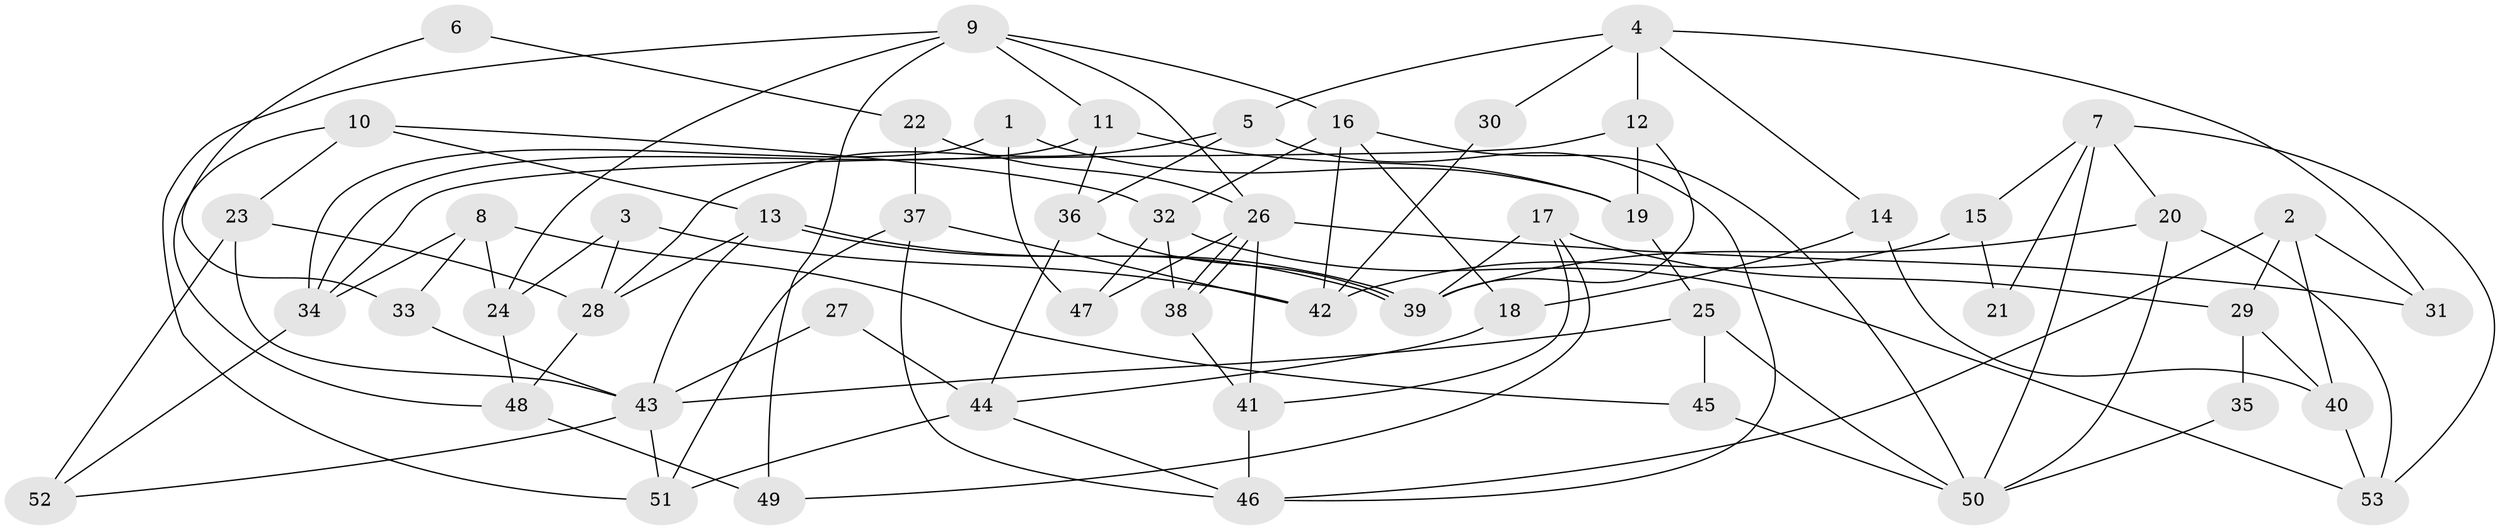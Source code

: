 // Generated by graph-tools (version 1.1) at 2025/36/03/09/25 02:36:04]
// undirected, 53 vertices, 106 edges
graph export_dot {
graph [start="1"]
  node [color=gray90,style=filled];
  1;
  2;
  3;
  4;
  5;
  6;
  7;
  8;
  9;
  10;
  11;
  12;
  13;
  14;
  15;
  16;
  17;
  18;
  19;
  20;
  21;
  22;
  23;
  24;
  25;
  26;
  27;
  28;
  29;
  30;
  31;
  32;
  33;
  34;
  35;
  36;
  37;
  38;
  39;
  40;
  41;
  42;
  43;
  44;
  45;
  46;
  47;
  48;
  49;
  50;
  51;
  52;
  53;
  1 -- 34;
  1 -- 19;
  1 -- 47;
  2 -- 46;
  2 -- 29;
  2 -- 31;
  2 -- 40;
  3 -- 24;
  3 -- 28;
  3 -- 42;
  4 -- 31;
  4 -- 5;
  4 -- 12;
  4 -- 14;
  4 -- 30;
  5 -- 28;
  5 -- 36;
  5 -- 46;
  6 -- 22;
  6 -- 33;
  7 -- 50;
  7 -- 53;
  7 -- 15;
  7 -- 20;
  7 -- 21;
  8 -- 34;
  8 -- 24;
  8 -- 33;
  8 -- 45;
  9 -- 26;
  9 -- 16;
  9 -- 11;
  9 -- 24;
  9 -- 49;
  9 -- 51;
  10 -- 13;
  10 -- 48;
  10 -- 23;
  10 -- 32;
  11 -- 36;
  11 -- 19;
  11 -- 34;
  12 -- 19;
  12 -- 34;
  12 -- 39;
  13 -- 39;
  13 -- 39;
  13 -- 43;
  13 -- 28;
  14 -- 40;
  14 -- 18;
  15 -- 42;
  15 -- 21;
  16 -- 32;
  16 -- 50;
  16 -- 18;
  16 -- 42;
  17 -- 41;
  17 -- 39;
  17 -- 29;
  17 -- 49;
  18 -- 44;
  19 -- 25;
  20 -- 39;
  20 -- 50;
  20 -- 53;
  22 -- 26;
  22 -- 37;
  23 -- 43;
  23 -- 28;
  23 -- 52;
  24 -- 48;
  25 -- 43;
  25 -- 50;
  25 -- 45;
  26 -- 41;
  26 -- 38;
  26 -- 38;
  26 -- 31;
  26 -- 47;
  27 -- 43;
  27 -- 44;
  28 -- 48;
  29 -- 40;
  29 -- 35;
  30 -- 42;
  32 -- 47;
  32 -- 38;
  32 -- 53;
  33 -- 43;
  34 -- 52;
  35 -- 50;
  36 -- 44;
  36 -- 39;
  37 -- 51;
  37 -- 42;
  37 -- 46;
  38 -- 41;
  40 -- 53;
  41 -- 46;
  43 -- 52;
  43 -- 51;
  44 -- 46;
  44 -- 51;
  45 -- 50;
  48 -- 49;
}
